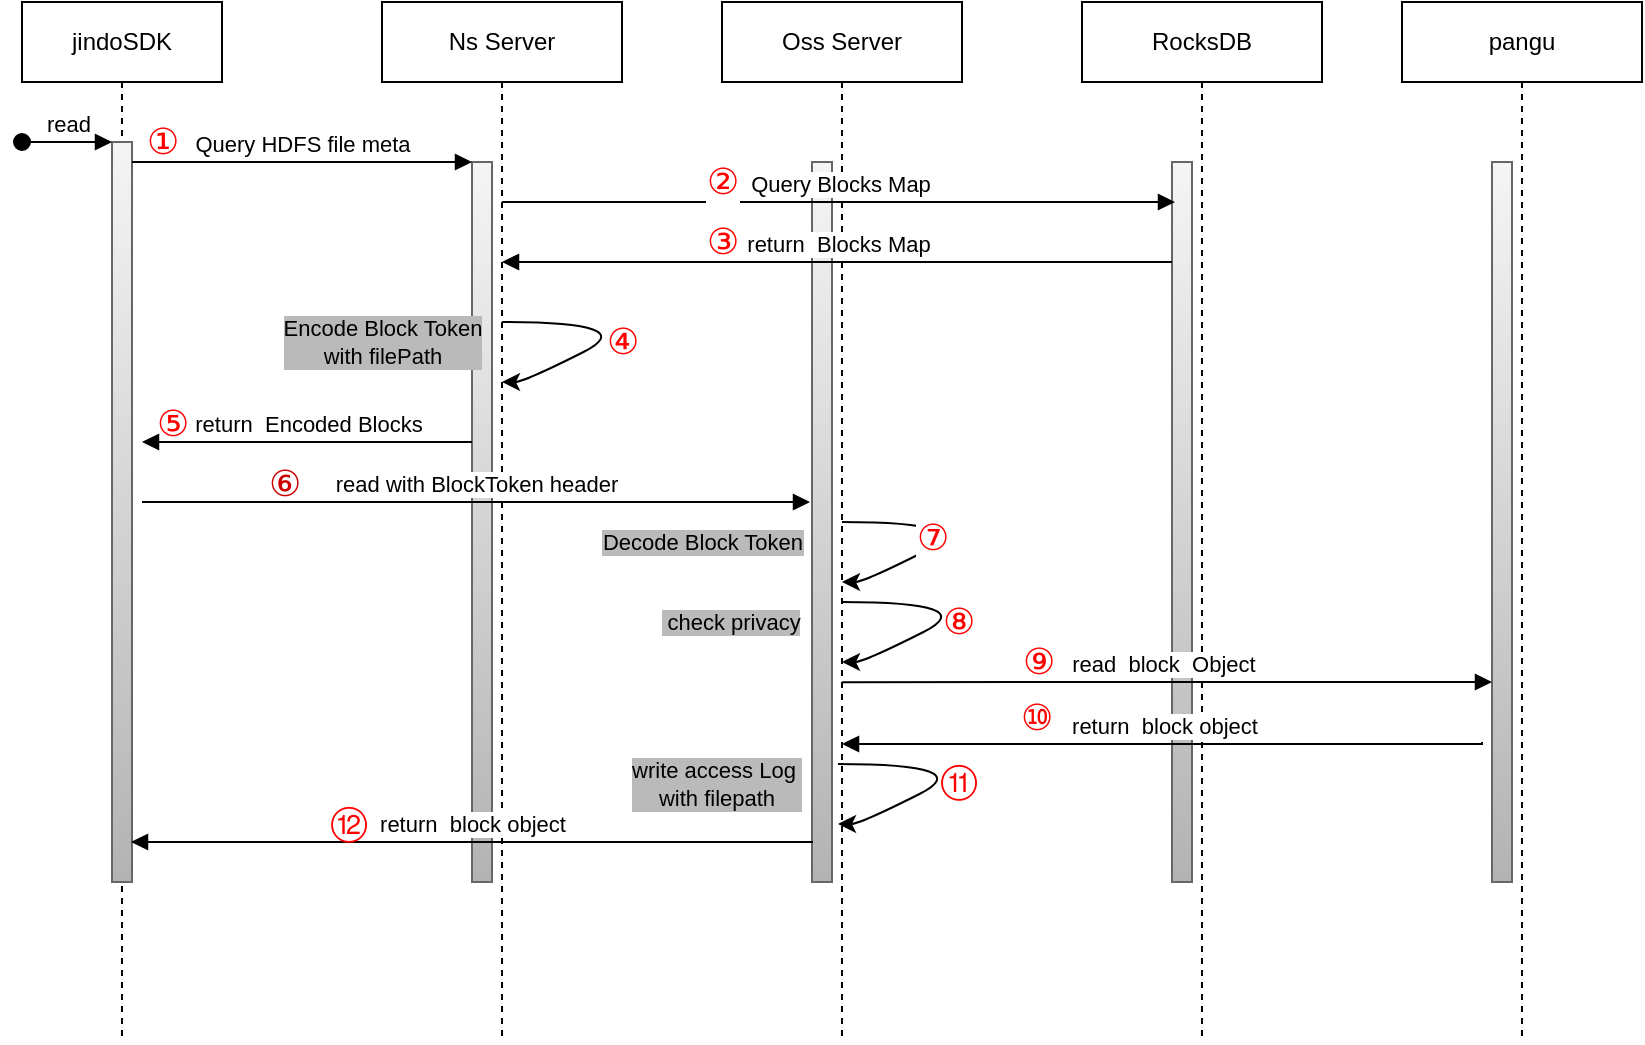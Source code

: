 <mxfile version="24.9.2">
  <diagram name="Page-1" id="2YBvvXClWsGukQMizWep">
    <mxGraphModel dx="1026" dy="650" grid="0" gridSize="10" guides="1" tooltips="1" connect="1" arrows="1" fold="1" page="1" pageScale="1" pageWidth="850" pageHeight="1100" math="0" shadow="0">
      <root>
        <mxCell id="0" />
        <mxCell id="1" parent="0" />
        <mxCell id="aM9ryv3xv72pqoxQDRHE-1" value="jindoSDK" style="shape=umlLifeline;perimeter=lifelinePerimeter;whiteSpace=wrap;html=1;container=0;dropTarget=0;collapsible=0;recursiveResize=0;outlineConnect=0;portConstraint=eastwest;newEdgeStyle={&quot;edgeStyle&quot;:&quot;elbowEdgeStyle&quot;,&quot;elbow&quot;:&quot;vertical&quot;,&quot;curved&quot;:0,&quot;rounded&quot;:0};" parent="1" vertex="1">
          <mxGeometry x="20" y="110" width="100" height="520" as="geometry" />
        </mxCell>
        <mxCell id="aM9ryv3xv72pqoxQDRHE-2" value="" style="html=1;points=[];perimeter=orthogonalPerimeter;outlineConnect=0;targetShapes=umlLifeline;portConstraint=eastwest;newEdgeStyle={&quot;edgeStyle&quot;:&quot;elbowEdgeStyle&quot;,&quot;elbow&quot;:&quot;vertical&quot;,&quot;curved&quot;:0,&quot;rounded&quot;:0};fillColor=#f5f5f5;gradientColor=#b3b3b3;strokeColor=#666666;" parent="aM9ryv3xv72pqoxQDRHE-1" vertex="1">
          <mxGeometry x="45" y="70" width="10" height="370" as="geometry" />
        </mxCell>
        <mxCell id="aM9ryv3xv72pqoxQDRHE-3" value="read" style="html=1;verticalAlign=bottom;startArrow=oval;endArrow=block;startSize=8;edgeStyle=elbowEdgeStyle;elbow=vertical;curved=0;rounded=0;" parent="aM9ryv3xv72pqoxQDRHE-1" target="aM9ryv3xv72pqoxQDRHE-2" edge="1">
          <mxGeometry relative="1" as="geometry">
            <mxPoint y="70" as="sourcePoint" />
          </mxGeometry>
        </mxCell>
        <mxCell id="aM9ryv3xv72pqoxQDRHE-5" value="Ns Server" style="shape=umlLifeline;perimeter=lifelinePerimeter;whiteSpace=wrap;html=1;container=0;dropTarget=0;collapsible=0;recursiveResize=0;outlineConnect=0;portConstraint=eastwest;newEdgeStyle={&quot;edgeStyle&quot;:&quot;elbowEdgeStyle&quot;,&quot;elbow&quot;:&quot;vertical&quot;,&quot;curved&quot;:0,&quot;rounded&quot;:0};" parent="1" vertex="1">
          <mxGeometry x="200" y="110" width="120" height="520" as="geometry" />
        </mxCell>
        <mxCell id="aM9ryv3xv72pqoxQDRHE-6" value="" style="html=1;points=[];perimeter=orthogonalPerimeter;outlineConnect=0;targetShapes=umlLifeline;portConstraint=eastwest;newEdgeStyle={&quot;edgeStyle&quot;:&quot;elbowEdgeStyle&quot;,&quot;elbow&quot;:&quot;vertical&quot;,&quot;curved&quot;:0,&quot;rounded&quot;:0};fillColor=#f5f5f5;gradientColor=#b3b3b3;strokeColor=#666666;" parent="aM9ryv3xv72pqoxQDRHE-5" vertex="1">
          <mxGeometry x="45" y="80" width="10" height="360" as="geometry" />
        </mxCell>
        <mxCell id="aM9ryv3xv72pqoxQDRHE-7" value="Query HDFS file meta" style="html=1;verticalAlign=bottom;endArrow=block;edgeStyle=elbowEdgeStyle;elbow=horizontal;curved=0;rounded=0;" parent="1" source="aM9ryv3xv72pqoxQDRHE-2" target="aM9ryv3xv72pqoxQDRHE-6" edge="1">
          <mxGeometry relative="1" as="geometry">
            <mxPoint x="175" y="200" as="sourcePoint" />
            <Array as="points">
              <mxPoint x="160" y="190" />
            </Array>
          </mxGeometry>
        </mxCell>
        <mxCell id="jdWh35-1NMaciY05QZjy-1" value="Oss Server" style="shape=umlLifeline;perimeter=lifelinePerimeter;whiteSpace=wrap;html=1;container=0;dropTarget=0;collapsible=0;recursiveResize=0;outlineConnect=0;portConstraint=eastwest;newEdgeStyle={&quot;edgeStyle&quot;:&quot;elbowEdgeStyle&quot;,&quot;elbow&quot;:&quot;vertical&quot;,&quot;curved&quot;:0,&quot;rounded&quot;:0};" vertex="1" parent="1">
          <mxGeometry x="370" y="110" width="120" height="520" as="geometry" />
        </mxCell>
        <mxCell id="jdWh35-1NMaciY05QZjy-2" value="" style="html=1;points=[];perimeter=orthogonalPerimeter;outlineConnect=0;targetShapes=umlLifeline;portConstraint=eastwest;newEdgeStyle={&quot;edgeStyle&quot;:&quot;elbowEdgeStyle&quot;,&quot;elbow&quot;:&quot;vertical&quot;,&quot;curved&quot;:0,&quot;rounded&quot;:0};fillColor=#f5f5f5;gradientColor=#b3b3b3;strokeColor=#666666;" vertex="1" parent="jdWh35-1NMaciY05QZjy-1">
          <mxGeometry x="45" y="80" width="10" height="360" as="geometry" />
        </mxCell>
        <mxCell id="jdWh35-1NMaciY05QZjy-3" value="RocksDB" style="shape=umlLifeline;perimeter=lifelinePerimeter;whiteSpace=wrap;html=1;container=0;dropTarget=0;collapsible=0;recursiveResize=0;outlineConnect=0;portConstraint=eastwest;newEdgeStyle={&quot;edgeStyle&quot;:&quot;elbowEdgeStyle&quot;,&quot;elbow&quot;:&quot;vertical&quot;,&quot;curved&quot;:0,&quot;rounded&quot;:0};" vertex="1" parent="1">
          <mxGeometry x="550" y="110" width="120" height="520" as="geometry" />
        </mxCell>
        <mxCell id="jdWh35-1NMaciY05QZjy-4" value="" style="html=1;points=[];perimeter=orthogonalPerimeter;outlineConnect=0;targetShapes=umlLifeline;portConstraint=eastwest;newEdgeStyle={&quot;edgeStyle&quot;:&quot;elbowEdgeStyle&quot;,&quot;elbow&quot;:&quot;vertical&quot;,&quot;curved&quot;:0,&quot;rounded&quot;:0};fillColor=#f5f5f5;gradientColor=#b3b3b3;strokeColor=#666666;" vertex="1" parent="jdWh35-1NMaciY05QZjy-3">
          <mxGeometry x="45" y="80" width="10" height="360" as="geometry" />
        </mxCell>
        <mxCell id="jdWh35-1NMaciY05QZjy-5" value="Query Blocks Map" style="html=1;verticalAlign=bottom;endArrow=block;edgeStyle=elbowEdgeStyle;elbow=vertical;curved=0;rounded=0;" edge="1" parent="1">
          <mxGeometry relative="1" as="geometry">
            <mxPoint x="260" y="210" as="sourcePoint" />
            <Array as="points">
              <mxPoint x="332" y="210" />
            </Array>
            <mxPoint x="596.5" y="210" as="targetPoint" />
          </mxGeometry>
        </mxCell>
        <mxCell id="jdWh35-1NMaciY05QZjy-36" value="&lt;font style=&quot;font-size: 18px;&quot;&gt;②&lt;/font&gt;" style="edgeLabel;html=1;align=center;verticalAlign=middle;resizable=0;points=[];fontColor=#FF0000;fontSize=16;" vertex="1" connectable="0" parent="jdWh35-1NMaciY05QZjy-5">
          <mxGeometry x="-0.412" y="2" relative="1" as="geometry">
            <mxPoint x="11" y="-8" as="offset" />
          </mxGeometry>
        </mxCell>
        <mxCell id="jdWh35-1NMaciY05QZjy-6" value="pangu" style="shape=umlLifeline;perimeter=lifelinePerimeter;whiteSpace=wrap;html=1;container=0;dropTarget=0;collapsible=0;recursiveResize=0;outlineConnect=0;portConstraint=eastwest;newEdgeStyle={&quot;edgeStyle&quot;:&quot;elbowEdgeStyle&quot;,&quot;elbow&quot;:&quot;vertical&quot;,&quot;curved&quot;:0,&quot;rounded&quot;:0};" vertex="1" parent="1">
          <mxGeometry x="710" y="110" width="120" height="520" as="geometry" />
        </mxCell>
        <mxCell id="jdWh35-1NMaciY05QZjy-7" value="" style="html=1;points=[];perimeter=orthogonalPerimeter;outlineConnect=0;targetShapes=umlLifeline;portConstraint=eastwest;newEdgeStyle={&quot;edgeStyle&quot;:&quot;elbowEdgeStyle&quot;,&quot;elbow&quot;:&quot;vertical&quot;,&quot;curved&quot;:0,&quot;rounded&quot;:0};fillColor=#f5f5f5;gradientColor=#b3b3b3;strokeColor=#666666;" vertex="1" parent="jdWh35-1NMaciY05QZjy-6">
          <mxGeometry x="45" y="80" width="10" height="360" as="geometry" />
        </mxCell>
        <mxCell id="jdWh35-1NMaciY05QZjy-8" value="return&amp;nbsp; Blocks Map" style="html=1;verticalAlign=bottom;endArrow=block;edgeStyle=elbowEdgeStyle;elbow=vertical;curved=0;rounded=0;" edge="1" parent="1" target="aM9ryv3xv72pqoxQDRHE-5">
          <mxGeometry relative="1" as="geometry">
            <mxPoint x="595" y="240" as="sourcePoint" />
            <Array as="points">
              <mxPoint x="520" y="240" />
            </Array>
            <mxPoint x="430" y="240" as="targetPoint" />
          </mxGeometry>
        </mxCell>
        <mxCell id="jdWh35-1NMaciY05QZjy-9" value="return&amp;nbsp; block object" style="html=1;verticalAlign=bottom;endArrow=block;edgeStyle=elbowEdgeStyle;elbow=vertical;curved=0;rounded=0;" edge="1" parent="1">
          <mxGeometry relative="1" as="geometry">
            <mxPoint x="415.5" y="530" as="sourcePoint" />
            <Array as="points">
              <mxPoint x="335.5" y="530" />
              <mxPoint x="325.5" y="370" />
            </Array>
            <mxPoint x="74.5" y="530" as="targetPoint" />
          </mxGeometry>
        </mxCell>
        <mxCell id="jdWh35-1NMaciY05QZjy-19" value="" style="curved=1;endArrow=classic;html=1;rounded=0;" edge="1" parent="1">
          <mxGeometry width="50" height="50" relative="1" as="geometry">
            <mxPoint x="260" y="270" as="sourcePoint" />
            <mxPoint x="260" y="300" as="targetPoint" />
            <Array as="points">
              <mxPoint x="330.5" y="270" />
              <mxPoint x="271" y="300" />
            </Array>
          </mxGeometry>
        </mxCell>
        <mxCell id="jdWh35-1NMaciY05QZjy-20" value="Encode Block Token&lt;div&gt;with filePath&lt;/div&gt;" style="edgeLabel;html=1;align=center;verticalAlign=middle;resizable=0;points=[];labelBackgroundColor=#bababa;" vertex="1" connectable="0" parent="jdWh35-1NMaciY05QZjy-19">
          <mxGeometry x="-0.453" y="-6" relative="1" as="geometry">
            <mxPoint x="-101" y="4" as="offset" />
          </mxGeometry>
        </mxCell>
        <mxCell id="jdWh35-1NMaciY05QZjy-21" value="return&amp;nbsp; Encoded Blocks" style="html=1;verticalAlign=bottom;endArrow=block;edgeStyle=elbowEdgeStyle;elbow=vertical;curved=0;rounded=0;" edge="1" parent="1" source="aM9ryv3xv72pqoxQDRHE-6">
          <mxGeometry relative="1" as="geometry">
            <mxPoint x="240" y="340" as="sourcePoint" />
            <Array as="points">
              <mxPoint x="240" y="330" />
            </Array>
            <mxPoint x="80" y="330" as="targetPoint" />
          </mxGeometry>
        </mxCell>
        <mxCell id="jdWh35-1NMaciY05QZjy-22" value="read with BlockToken header" style="html=1;verticalAlign=bottom;endArrow=block;edgeStyle=elbowEdgeStyle;elbow=vertical;curved=0;rounded=0;" edge="1" parent="1">
          <mxGeometry relative="1" as="geometry">
            <mxPoint x="80" y="360" as="sourcePoint" />
            <Array as="points">
              <mxPoint x="169" y="360" />
            </Array>
            <mxPoint x="414" y="360" as="targetPoint" />
          </mxGeometry>
        </mxCell>
        <mxCell id="jdWh35-1NMaciY05QZjy-25" value="" style="curved=1;endArrow=classic;html=1;rounded=0;" edge="1" parent="1">
          <mxGeometry width="50" height="50" relative="1" as="geometry">
            <mxPoint x="430" y="370" as="sourcePoint" />
            <mxPoint x="430" y="400" as="targetPoint" />
            <Array as="points">
              <mxPoint x="500.5" y="370" />
              <mxPoint x="441" y="400" />
            </Array>
          </mxGeometry>
        </mxCell>
        <mxCell id="jdWh35-1NMaciY05QZjy-26" value="Decode Block Token" style="edgeLabel;html=1;align=center;verticalAlign=middle;resizable=0;points=[];labelBackgroundColor=#bababa;" vertex="1" connectable="0" parent="jdWh35-1NMaciY05QZjy-25">
          <mxGeometry x="-0.453" y="-6" relative="1" as="geometry">
            <mxPoint x="-111" y="4" as="offset" />
          </mxGeometry>
        </mxCell>
        <mxCell id="jdWh35-1NMaciY05QZjy-45" value="&lt;font style=&quot;font-size: 18px;&quot; color=&quot;#ff0000&quot;&gt;⑦&lt;/font&gt;" style="edgeLabel;html=1;align=center;verticalAlign=middle;resizable=0;points=[];" vertex="1" connectable="0" parent="jdWh35-1NMaciY05QZjy-25">
          <mxGeometry x="-0.338" y="-1" relative="1" as="geometry">
            <mxPoint x="-4" y="7" as="offset" />
          </mxGeometry>
        </mxCell>
        <mxCell id="jdWh35-1NMaciY05QZjy-27" value="" style="curved=1;endArrow=classic;html=1;rounded=0;" edge="1" parent="1">
          <mxGeometry width="50" height="50" relative="1" as="geometry">
            <mxPoint x="430" y="410" as="sourcePoint" />
            <mxPoint x="430" y="440" as="targetPoint" />
            <Array as="points">
              <mxPoint x="500.5" y="410" />
              <mxPoint x="441" y="440" />
            </Array>
          </mxGeometry>
        </mxCell>
        <mxCell id="jdWh35-1NMaciY05QZjy-28" value="&amp;nbsp;check privacy" style="edgeLabel;html=1;align=center;verticalAlign=middle;resizable=0;points=[];labelBackgroundColor=#bababa;" vertex="1" connectable="0" parent="jdWh35-1NMaciY05QZjy-27">
          <mxGeometry x="-0.453" y="-6" relative="1" as="geometry">
            <mxPoint x="-97" y="4" as="offset" />
          </mxGeometry>
        </mxCell>
        <mxCell id="jdWh35-1NMaciY05QZjy-30" value="return&amp;nbsp; block object" style="html=1;verticalAlign=bottom;endArrow=block;edgeStyle=elbowEdgeStyle;elbow=vertical;curved=0;rounded=0;" edge="1" parent="1">
          <mxGeometry relative="1" as="geometry">
            <mxPoint x="750" y="480" as="sourcePoint" />
            <Array as="points">
              <mxPoint x="690" y="481" />
            </Array>
            <mxPoint x="430" y="481" as="targetPoint" />
          </mxGeometry>
        </mxCell>
        <mxCell id="jdWh35-1NMaciY05QZjy-48" value="&lt;font style=&quot;font-size: 18px;&quot; color=&quot;#ff0000&quot;&gt;⑩&lt;/font&gt;" style="edgeLabel;html=1;align=center;verticalAlign=middle;resizable=0;points=[];" vertex="1" connectable="0" parent="jdWh35-1NMaciY05QZjy-30">
          <mxGeometry x="0.439" y="-2" relative="1" as="geometry">
            <mxPoint x="7" y="-11" as="offset" />
          </mxGeometry>
        </mxCell>
        <mxCell id="jdWh35-1NMaciY05QZjy-31" value="read&amp;nbsp; block&amp;nbsp; Object&amp;nbsp;" style="html=1;verticalAlign=bottom;endArrow=block;edgeStyle=elbowEdgeStyle;elbow=vertical;curved=0;rounded=0;exitX=0.5;exitY=0.654;exitDx=0;exitDy=0;exitPerimeter=0;" edge="1" parent="1" source="jdWh35-1NMaciY05QZjy-1" target="jdWh35-1NMaciY05QZjy-7">
          <mxGeometry relative="1" as="geometry">
            <mxPoint x="440" y="450" as="sourcePoint" />
            <Array as="points">
              <mxPoint x="512" y="450" />
            </Array>
            <mxPoint x="750" y="450" as="targetPoint" />
          </mxGeometry>
        </mxCell>
        <mxCell id="jdWh35-1NMaciY05QZjy-32" value="" style="curved=1;endArrow=classic;html=1;rounded=0;" edge="1" parent="1">
          <mxGeometry width="50" height="50" relative="1" as="geometry">
            <mxPoint x="428" y="491" as="sourcePoint" />
            <mxPoint x="428" y="521" as="targetPoint" />
            <Array as="points">
              <mxPoint x="498.5" y="491" />
              <mxPoint x="439" y="521" />
            </Array>
          </mxGeometry>
        </mxCell>
        <mxCell id="jdWh35-1NMaciY05QZjy-33" value="write access Log&amp;nbsp;&lt;div&gt;with filepath&lt;/div&gt;" style="edgeLabel;html=1;align=center;verticalAlign=middle;resizable=0;points=[];labelBackgroundColor=#bababa;" vertex="1" connectable="0" parent="jdWh35-1NMaciY05QZjy-32">
          <mxGeometry x="-0.453" y="-6" relative="1" as="geometry">
            <mxPoint x="-102" y="4" as="offset" />
          </mxGeometry>
        </mxCell>
        <mxCell id="jdWh35-1NMaciY05QZjy-51" value="&lt;font color=&quot;#ff0000&quot;&gt;&lt;span style=&quot;font-size: 18px;&quot;&gt;⑪&lt;/span&gt;&lt;/font&gt;" style="edgeLabel;html=1;align=center;verticalAlign=middle;resizable=0;points=[];" vertex="1" connectable="0" parent="jdWh35-1NMaciY05QZjy-32">
          <mxGeometry x="0.359" y="3" relative="1" as="geometry">
            <mxPoint x="15" y="-8" as="offset" />
          </mxGeometry>
        </mxCell>
        <mxCell id="jdWh35-1NMaciY05QZjy-37" value="&lt;font style=&quot;font-size: 18px;&quot; color=&quot;#ff0000&quot;&gt;①&lt;/font&gt;" style="text;html=1;align=center;verticalAlign=middle;resizable=0;points=[];autosize=1;strokeColor=none;fillColor=none;" vertex="1" parent="1">
          <mxGeometry x="70" y="160" width="40" height="40" as="geometry" />
        </mxCell>
        <mxCell id="jdWh35-1NMaciY05QZjy-38" value="&lt;font style=&quot;font-size: 18px;&quot; color=&quot;#ff0000&quot;&gt;③&lt;/font&gt;" style="text;html=1;align=center;verticalAlign=middle;resizable=0;points=[];autosize=1;strokeColor=none;fillColor=none;" vertex="1" parent="1">
          <mxGeometry x="350" y="210" width="40" height="40" as="geometry" />
        </mxCell>
        <mxCell id="jdWh35-1NMaciY05QZjy-39" value="&lt;font style=&quot;font-size: 18px;&quot; color=&quot;#ff0000&quot;&gt;④&lt;/font&gt;" style="text;html=1;align=center;verticalAlign=middle;resizable=0;points=[];autosize=1;strokeColor=none;fillColor=none;" vertex="1" parent="1">
          <mxGeometry x="300" y="260" width="40" height="40" as="geometry" />
        </mxCell>
        <mxCell id="jdWh35-1NMaciY05QZjy-40" value="&lt;font style=&quot;font-size: 18px;&quot; color=&quot;#ff0000&quot;&gt;⑤&lt;/font&gt;" style="text;html=1;align=center;verticalAlign=middle;resizable=0;points=[];autosize=1;strokeColor=none;fillColor=none;" vertex="1" parent="1">
          <mxGeometry x="75" y="301" width="40" height="40" as="geometry" />
        </mxCell>
        <mxCell id="jdWh35-1NMaciY05QZjy-42" value="&lt;font style=&quot;font-size: 18px;&quot; color=&quot;#cc0000&quot;&gt;⑥&lt;/font&gt;" style="text;html=1;align=center;verticalAlign=middle;resizable=0;points=[];autosize=1;strokeColor=none;fillColor=none;" vertex="1" parent="1">
          <mxGeometry x="131" y="331" width="40" height="40" as="geometry" />
        </mxCell>
        <mxCell id="jdWh35-1NMaciY05QZjy-46" value="&lt;font style=&quot;font-size: 18px;&quot; color=&quot;#ff0000&quot;&gt;⑧&lt;/font&gt;" style="text;html=1;align=center;verticalAlign=middle;resizable=0;points=[];autosize=1;strokeColor=none;fillColor=none;" vertex="1" parent="1">
          <mxGeometry x="468" y="400" width="40" height="40" as="geometry" />
        </mxCell>
        <mxCell id="jdWh35-1NMaciY05QZjy-47" value="&lt;font style=&quot;font-size: 18px;&quot; color=&quot;#ff0000&quot;&gt;⑨&lt;/font&gt;" style="text;html=1;align=center;verticalAlign=middle;resizable=0;points=[];autosize=1;strokeColor=none;fillColor=none;" vertex="1" parent="1">
          <mxGeometry x="508" y="420" width="40" height="40" as="geometry" />
        </mxCell>
        <mxCell id="jdWh35-1NMaciY05QZjy-52" value="&lt;font color=&quot;#ff0000&quot;&gt;&lt;span style=&quot;font-size: 18px;&quot;&gt;⑫&lt;/span&gt;&lt;/font&gt;" style="text;html=1;align=center;verticalAlign=middle;resizable=0;points=[];autosize=1;strokeColor=none;fillColor=none;" vertex="1" parent="1">
          <mxGeometry x="163" y="500" width="40" height="40" as="geometry" />
        </mxCell>
      </root>
    </mxGraphModel>
  </diagram>
</mxfile>
